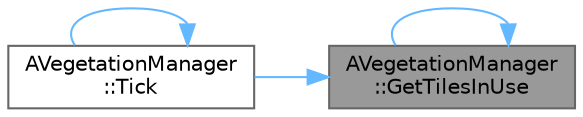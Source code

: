 digraph "AVegetationManager::GetTilesInUse"
{
 // INTERACTIVE_SVG=YES
 // LATEX_PDF_SIZE
  bgcolor="transparent";
  edge [fontname=Helvetica,fontsize=10,labelfontname=Helvetica,labelfontsize=10];
  node [fontname=Helvetica,fontsize=10,shape=box,height=0.2,width=0.4];
  rankdir="RL";
  Node1 [id="Node000001",label="AVegetationManager\l::GetTilesInUse",height=0.2,width=0.4,color="gray40", fillcolor="grey60", style="filled", fontcolor="black",tooltip=" "];
  Node1 -> Node1 [id="edge1_Node000001_Node000001",dir="back",color="steelblue1",style="solid",tooltip=" "];
  Node1 -> Node2 [id="edge2_Node000001_Node000002",dir="back",color="steelblue1",style="solid",tooltip=" "];
  Node2 [id="Node000002",label="AVegetationManager\l::Tick",height=0.2,width=0.4,color="grey40", fillcolor="white", style="filled",URL="$dd/dfc/classAVegetationManager.html#ada74503c5ecccbf6bde2f4c065bca528",tooltip=" "];
  Node2 -> Node2 [id="edge3_Node000002_Node000002",dir="back",color="steelblue1",style="solid",tooltip=" "];
}
